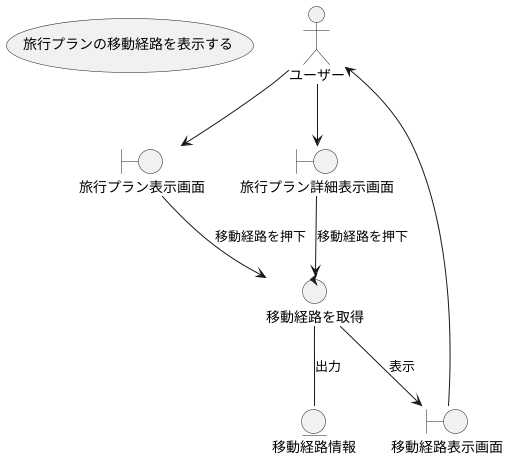 @startuml

usecase 旅行プランの移動経路を表示する

actor ユーザー

boundary 旅行プラン表示画面
boundary 旅行プラン詳細表示画面
boundary 移動経路表示画面

control 移動経路を取得

entity 移動経路情報

ユーザー --> 旅行プラン表示画面
ユーザー --> 旅行プラン詳細表示画面

旅行プラン表示画面 --> 移動経路を取得 : 移動経路を押下
旅行プラン詳細表示画面 --> 移動経路を取得 : 移動経路を押下
移動経路を取得 -- 移動経路情報 : 出力
移動経路を取得 --> 移動経路表示画面 : 表示
移動経路表示画面 --> ユーザー

@enduml